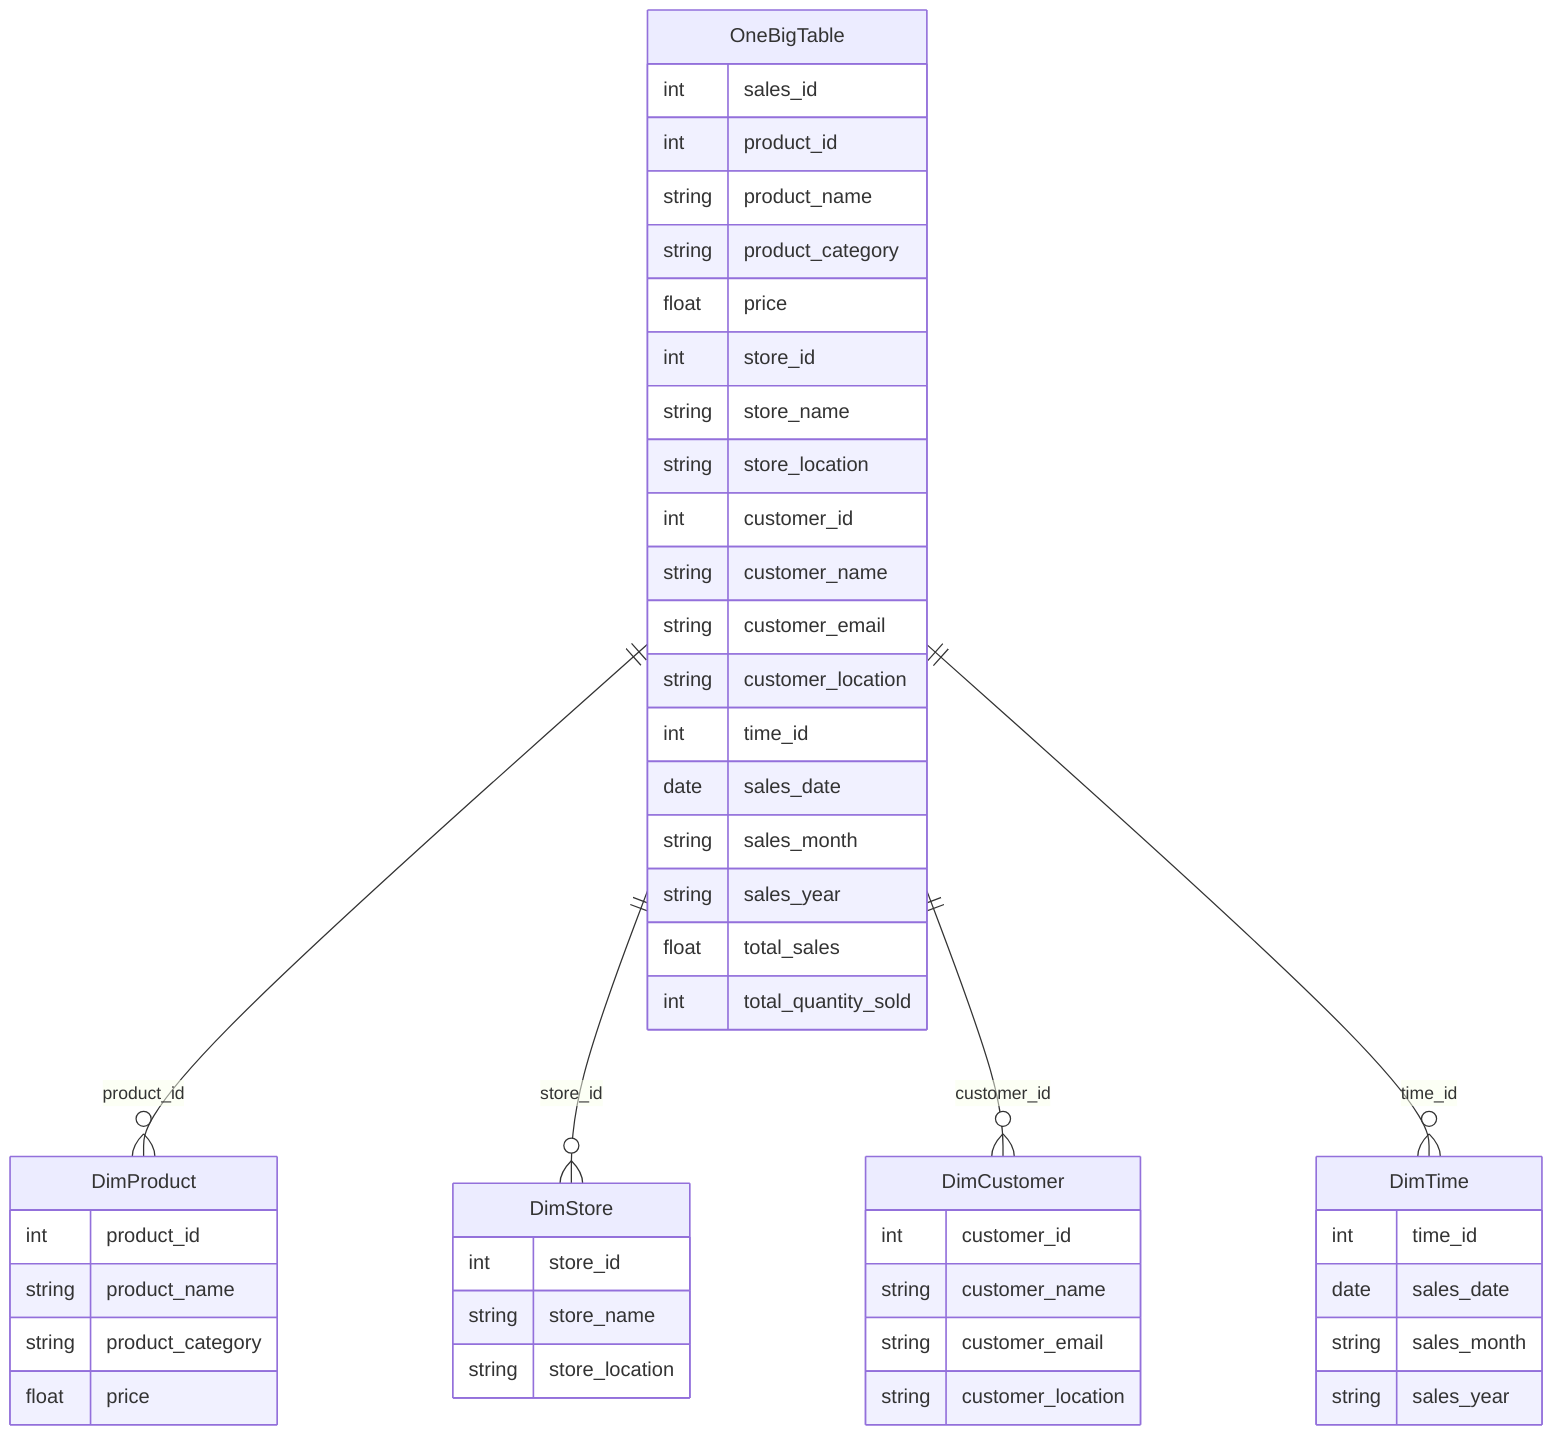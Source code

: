 erDiagram
    %% Main Big Table
    OneBigTable {
        int sales_id
        int product_id
        string product_name
        string product_category
        float price
        int store_id
        string store_name
        string store_location
        int customer_id
        string customer_name
        string customer_email
        string customer_location
        int time_id
        date sales_date
        string sales_month
        string sales_year
        float total_sales
        int total_quantity_sold
    }

    %% Underlying tables
    DimProduct {
        int product_id
        string product_name
        string product_category
        float price
    }

    DimStore {
        int store_id
        string store_name
        string store_location
    }

    DimCustomer {
        int customer_id
        string customer_name
        string customer_email
        string customer_location
    }

    DimTime {
        int time_id
        date sales_date
        string sales_month
        string sales_year
    }

    %% Relationships to show the source of data
    OneBigTable ||--o{ DimProduct : "product_id"
    OneBigTable ||--o{ DimStore : "store_id"
    OneBigTable ||--o{ DimCustomer : "customer_id"
    OneBigTable ||--o{ DimTime : "time_id"